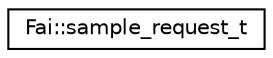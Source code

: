 digraph "Graphical Class Hierarchy"
{
  edge [fontname="Helvetica",fontsize="10",labelfontname="Helvetica",labelfontsize="10"];
  node [fontname="Helvetica",fontsize="10",shape=record];
  rankdir="LR";
  Node1 [label="Fai::sample_request_t",height=0.2,width=0.4,color="black", fillcolor="white", style="filled",URL="$d4/d7b/structFai_1_1sample__request__t.html"];
}
